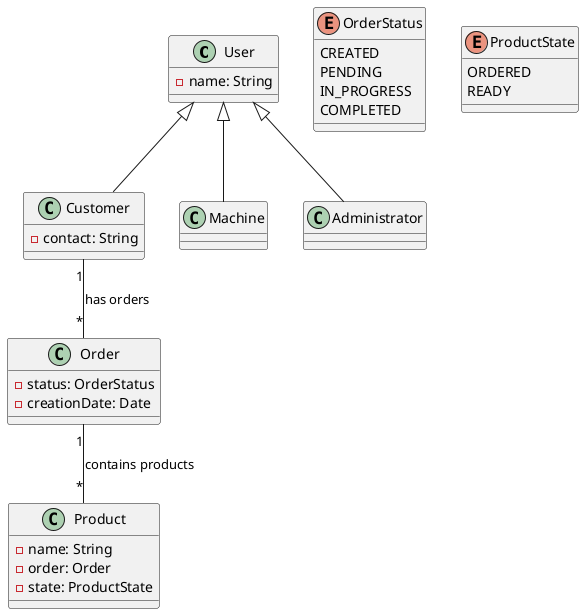 @startuml

class User {
    - name: String
}

class Customer {
    - contact: String
}

class Machine {}

class Administrator {}


class Order {
    - status: OrderStatus
    - creationDate: Date
}

class Product {
    - name: String
    - order: Order
    - state: ProductState
}

enum OrderStatus {
    CREATED
    PENDING
    IN_PROGRESS
    COMPLETED
}

enum ProductState {
    ORDERED
    READY
}

User <|-- Customer
User <|-- Machine
User <|--  Administrator

Customer "1" -- "*" Order : has orders
Order "1" -- "*" Product : contains products

@enduml